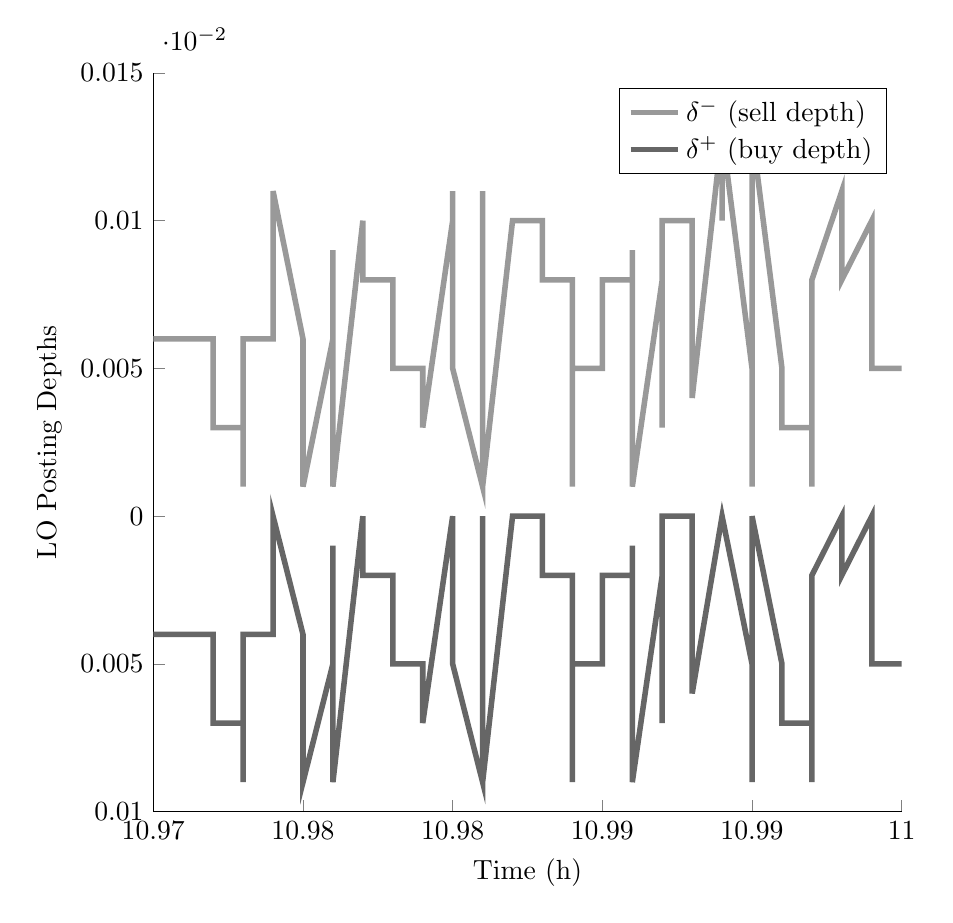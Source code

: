 % This file was created by matlab2tikz.
%
%The latest updates can be retrieved from
%  http://www.mathworks.com/matlabcentral/fileexchange/22022-matlab2tikz-matlab2tikz
%where you can also make suggestions and rate matlab2tikz.
%
\begin{tikzpicture}

\begin{axis}[%
width=3.742in,
height=3.694in,
at={(1.889in,0.622in)},
scale only axis,
every outer x axis line/.append style={black},
every x tick label/.append style={font=\color{black}},
xmin=10.975,
xmax=11,
xlabel={Time (h)},
every outer y axis line/.append style={black},
every y tick label/.append style={font=\color{black}},
ymin=-0.01,
ymax=0.015,
ytick={-0.01,-0.005,0,0.005,0.01,0.015},
yticklabels={{ 0.01},{0.005},{    0},{0.005},{ 0.01},{0.015}},
ylabel={LO Posting Depths},
axis background/.style={fill=white},
axis x line*=bottom,
axis y line*=left,
legend style={legend cell align=left,align=left,draw=black}
]
\addplot [color=white!60!black,solid,line width=2.0pt]
  table[row sep=crcr]{%
10.975	0.006\\
10.975	0.006\\
10.976	0.006\\
10.976	0.006\\
10.976	0.006\\
10.976	0.006\\
10.977	0.006\\
10.977	0.006\\
10.977	0.006\\
10.977	0.003\\
10.978	0.003\\
10.978	0.001\\
10.978	0.006\\
10.979	0.006\\
10.979	0.006\\
10.979	0.006\\
10.979	0.011\\
10.98	0.006\\
10.98	0.001\\
10.98	0.001\\
10.981	0.006\\
10.981	0.006\\
10.981	0.009\\
10.981	0.001\\
10.982	0.01\\
10.982	0.01\\
10.982	0.008\\
10.982	0.008\\
10.983	0.008\\
10.983	0.008\\
10.983	0.005\\
10.984	0.005\\
10.984	0.005\\
10.984	0.005\\
10.984	0.003\\
10.985	0.01\\
10.985	0.011\\
10.985	0.005\\
10.986	0.001\\
10.986	0.011\\
10.986	0.005\\
10.986	0.001\\
10.987	0.01\\
10.987	0.01\\
10.987	0.01\\
10.988	0.01\\
10.988	0.01\\
10.988	0.01\\
10.988	0.008\\
10.989	0.008\\
10.989	0.005\\
10.989	0.001\\
10.989	0.005\\
10.99	0.005\\
10.99	0.008\\
10.99	0.008\\
10.991	0.008\\
10.991	0.008\\
10.991	0.009\\
10.991	0.001\\
10.992	0.008\\
10.992	0.008\\
10.992	0.003\\
10.992	0.01\\
10.993	0.01\\
10.993	0.01\\
10.993	0.004\\
10.994	0.013\\
10.994	0.01\\
10.994	0.01\\
10.994	0.013\\
10.995	0.005\\
10.995	0.001\\
10.995	0.013\\
10.996	0.005\\
10.996	0.005\\
10.996	0.003\\
10.996	0.003\\
10.997	0.003\\
10.997	0.001\\
10.997	0.008\\
10.998	0.011\\
10.998	0.011\\
10.998	0.011\\
10.998	0.008\\
10.999	0.01\\
10.999	0.008\\
10.999	0.005\\
10.999	0.005\\
11.0	0.005\\
11	0.005\\
};
\addlegendentry{$\delta^-$ (sell depth)};

\addplot [color=white!40!black,solid,line width=2.0pt]
  table[row sep=crcr]{%
10.975	-0.004\\
10.975	-0.004\\
10.976	-0.004\\
10.976	-0.004\\
10.976	-0.004\\
10.976	-0.004\\
10.977	-0.004\\
10.977	-0.004\\
10.977	-0.004\\
10.977	-0.007\\
10.978	-0.007\\
10.978	-0.009\\
10.978	-0.004\\
10.979	-0.004\\
10.979	-0.004\\
10.979	-0.004\\
10.979	-0\\
10.98	-0.004\\
10.98	-0.009\\
10.98	-0.009\\
10.981	-0.005\\
10.981	-0.005\\
10.981	-0.001\\
10.981	-0.009\\
10.982	-0\\
10.982	-0\\
10.982	-0.002\\
10.982	-0.002\\
10.983	-0.002\\
10.983	-0.002\\
10.983	-0.005\\
10.984	-0.005\\
10.984	-0.005\\
10.984	-0.005\\
10.984	-0.007\\
10.985	-0\\
10.985	-0\\
10.985	-0.005\\
10.986	-0.009\\
10.986	-0\\
10.986	-0.005\\
10.986	-0.009\\
10.987	-0\\
10.987	-0\\
10.987	-0\\
10.988	-0\\
10.988	-0\\
10.988	-0\\
10.988	-0.002\\
10.989	-0.002\\
10.989	-0.005\\
10.989	-0.009\\
10.989	-0.005\\
10.99	-0.005\\
10.99	-0.002\\
10.99	-0.002\\
10.991	-0.002\\
10.991	-0.002\\
10.991	-0.001\\
10.991	-0.009\\
10.992	-0.002\\
10.992	-0.002\\
10.992	-0.007\\
10.992	-0\\
10.993	-0\\
10.993	-0\\
10.993	-0.006\\
10.994	-0\\
10.994	-0\\
10.994	-0\\
10.994	-0\\
10.995	-0.005\\
10.995	-0.009\\
10.995	-0\\
10.996	-0.005\\
10.996	-0.005\\
10.996	-0.007\\
10.996	-0.007\\
10.997	-0.007\\
10.997	-0.009\\
10.997	-0.002\\
10.998	-0\\
10.998	-0\\
10.998	-0\\
10.998	-0.002\\
10.999	-0\\
10.999	-0.002\\
10.999	-0.005\\
10.999	-0.005\\
11.0	-0.005\\
11	-0.005\\
};
\addlegendentry{$\delta^+$ (buy depth)};

\end{axis}
\end{tikzpicture}%